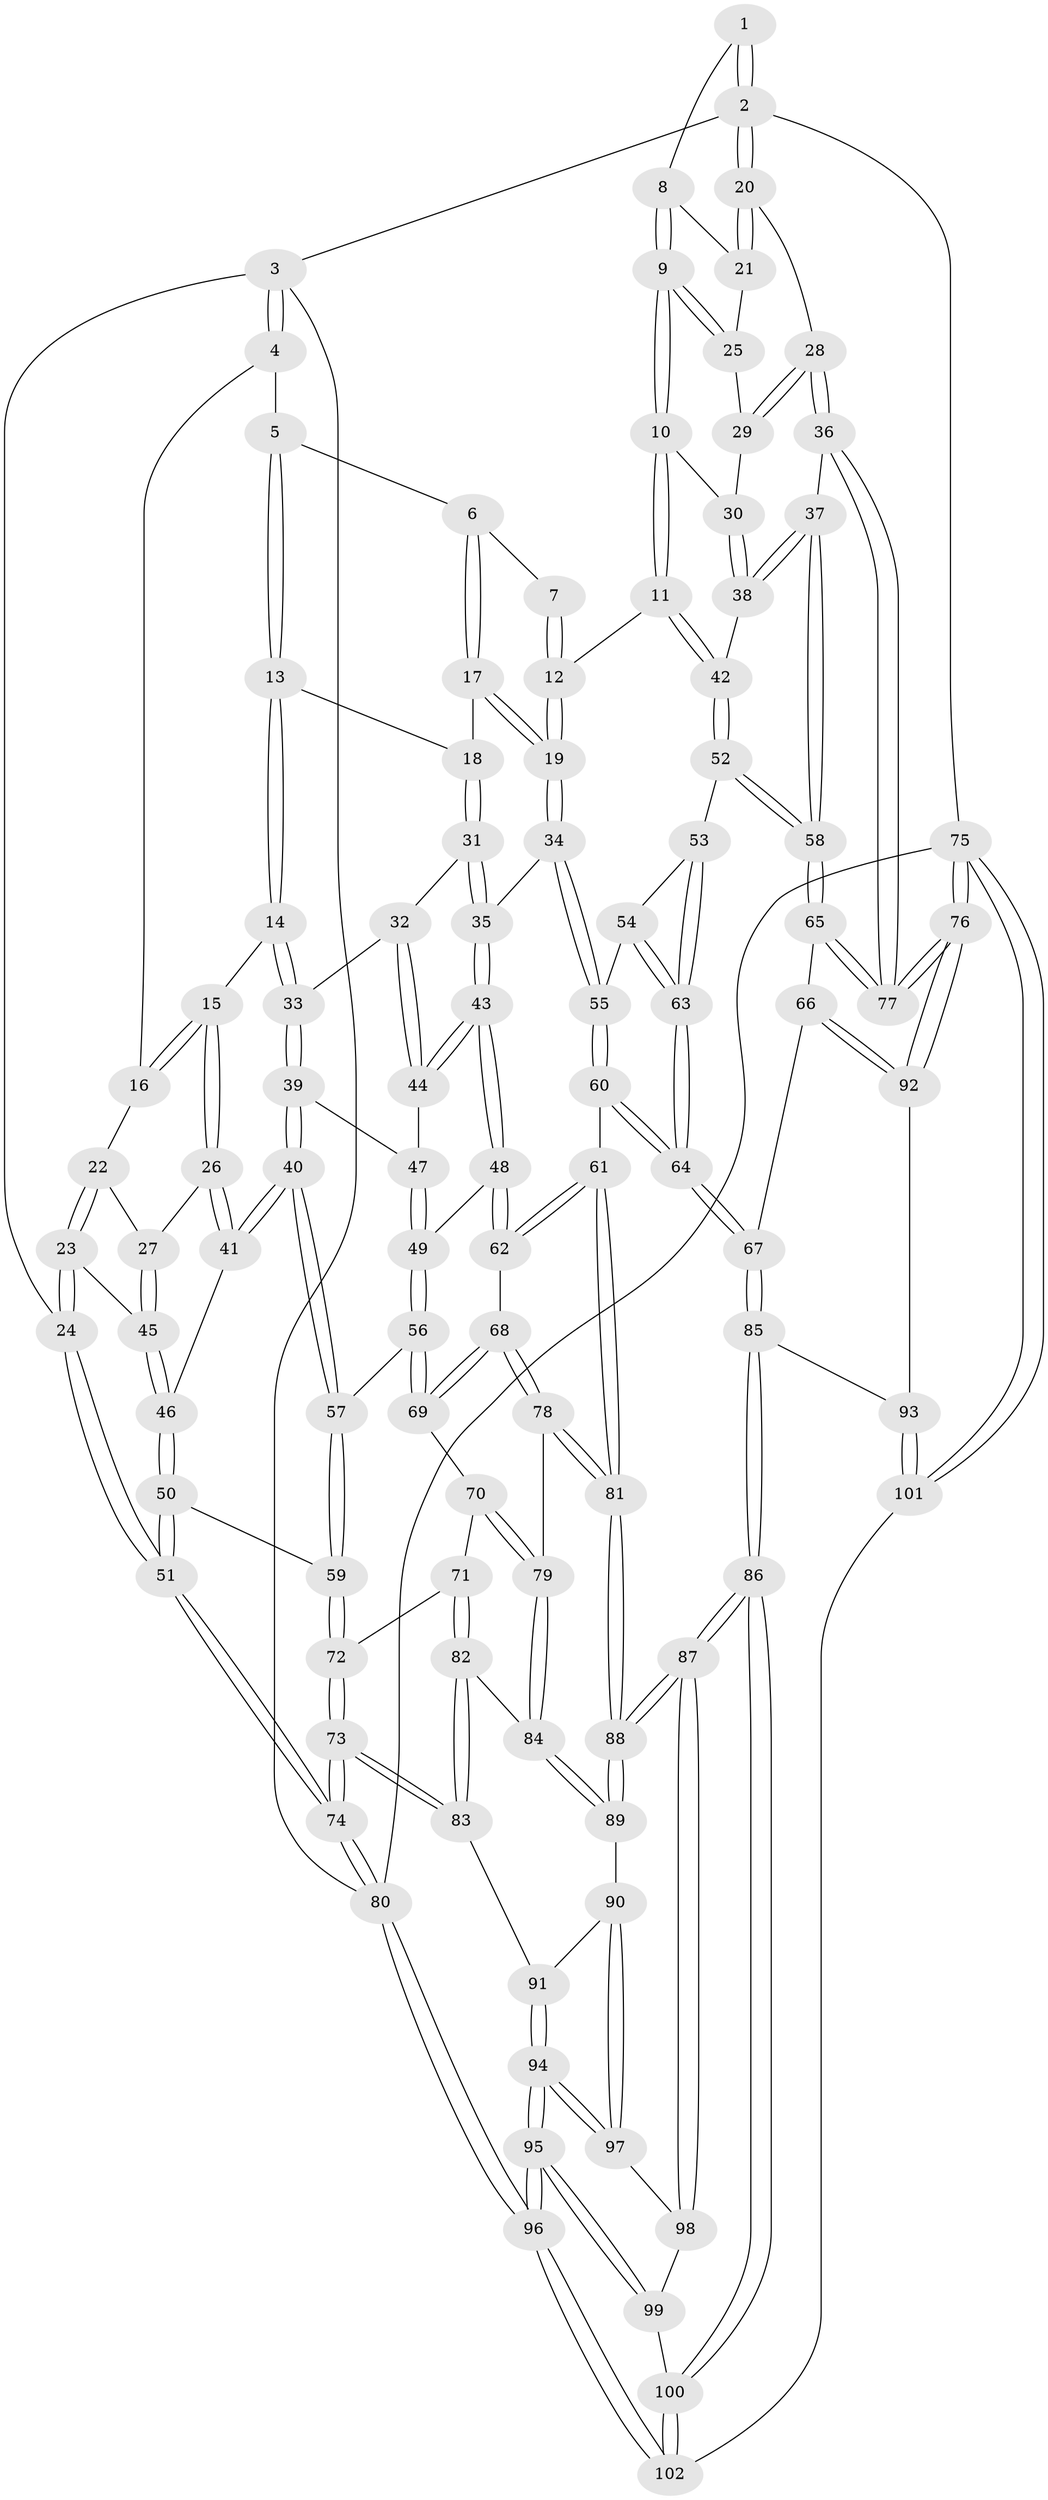 // Generated by graph-tools (version 1.1) at 2025/11/02/21/25 10:11:13]
// undirected, 102 vertices, 252 edges
graph export_dot {
graph [start="1"]
  node [color=gray90,style=filled];
  1 [pos="+0.8710055449961888+0"];
  2 [pos="+1+0"];
  3 [pos="+0+0"];
  4 [pos="+0.063507945224834+0"];
  5 [pos="+0.2444953849637104+0"];
  6 [pos="+0.4626843318592062+0"];
  7 [pos="+0.7718539986257489+0"];
  8 [pos="+0.8530024047274185+0.041629577270727115"];
  9 [pos="+0.8098161944256757+0.11446287275163956"];
  10 [pos="+0.7708233200339768+0.14242152392066995"];
  11 [pos="+0.748175278337283+0.15352793887198626"];
  12 [pos="+0.7016249666418315+0.1539699007966581"];
  13 [pos="+0.29605802813548937+0.1013550755879189"];
  14 [pos="+0.24350957248034794+0.11424075537207594"];
  15 [pos="+0.21098365973092484+0.10999033896607827"];
  16 [pos="+0.12577629023106005+0"];
  17 [pos="+0.4617292412637002+0"];
  18 [pos="+0.37319822879585013+0.08380427493456699"];
  19 [pos="+0.6389681294378362+0.19315171654199845"];
  20 [pos="+1+0"];
  21 [pos="+0.9421023450851613+0.07268036274125822"];
  22 [pos="+0.04339053126880062+0.09286339452313432"];
  23 [pos="+0+0.16096605613002077"];
  24 [pos="+0+0.157032264493351"];
  25 [pos="+0.926938903850177+0.11094084879982306"];
  26 [pos="+0.17383157084286405+0.15559614827456397"];
  27 [pos="+0.13950467894083857+0.17193541884380353"];
  28 [pos="+1+0.2800794421276793"];
  29 [pos="+0.9361605760238422+0.1374904898807491"];
  30 [pos="+0.9111313808466551+0.17059518045035116"];
  31 [pos="+0.38877357307526583+0.17325584383653841"];
  32 [pos="+0.33849599647759465+0.2280091111648072"];
  33 [pos="+0.3000067332902268+0.23177788091101764"];
  34 [pos="+0.6268147465595499+0.23467016279010702"];
  35 [pos="+0.4879085597475668+0.2980859308154651"];
  36 [pos="+1+0.2833949796556156"];
  37 [pos="+1+0.3068162242765859"];
  38 [pos="+0.9085495683016762+0.2815103743872821"];
  39 [pos="+0.2735676134876094+0.2979256359321727"];
  40 [pos="+0.24858236749087043+0.3328922497966652"];
  41 [pos="+0.23637348392804428+0.3177255594651506"];
  42 [pos="+0.9081564147583568+0.28153656522496945"];
  43 [pos="+0.481870349785845+0.3046151765143698"];
  44 [pos="+0.3602618979676914+0.2570993912084274"];
  45 [pos="+0.0888761057315103+0.2159784959422556"];
  46 [pos="+0.08934640016634517+0.26541568179110686"];
  47 [pos="+0.33815095761521885+0.2801579923945238"];
  48 [pos="+0.44701934687070866+0.3616692397869597"];
  49 [pos="+0.44368740435527904+0.3622740846545623"];
  50 [pos="+0.04949961557177427+0.3736625576453566"];
  51 [pos="+0+0.4003421597560563"];
  52 [pos="+0.8005070259825555+0.37003763961608266"];
  53 [pos="+0.7932235502158318+0.36757410937097695"];
  54 [pos="+0.653848457643052+0.2837521399766723"];
  55 [pos="+0.6514918198822989+0.281256157291652"];
  56 [pos="+0.2966761960711436+0.4001541728314428"];
  57 [pos="+0.25191318240610544+0.3674877157422709"];
  58 [pos="+0.8627463247523022+0.5041100473891658"];
  59 [pos="+0.11956061047463157+0.41993216076407924"];
  60 [pos="+0.5576384294979407+0.5308641612121139"];
  61 [pos="+0.5238497271823844+0.5340305800123144"];
  62 [pos="+0.48710495750720134+0.47391171641138624"];
  63 [pos="+0.6881548431034349+0.4887389690873672"];
  64 [pos="+0.6801125797249484+0.5620496703122685"];
  65 [pos="+0.8640080994325674+0.5479574916036063"];
  66 [pos="+0.8406474118130107+0.5805564625642351"];
  67 [pos="+0.7237807106505852+0.5978132744870713"];
  68 [pos="+0.324160569774085+0.49846518840096654"];
  69 [pos="+0.29972171409702875+0.46063565320791694"];
  70 [pos="+0.23776193253574798+0.5139804296740834"];
  71 [pos="+0.18323366482011166+0.5304222848703436"];
  72 [pos="+0.12317988455498774+0.4866921852116334"];
  73 [pos="+0+0.648692534099411"];
  74 [pos="+0+0.7402529640551938"];
  75 [pos="+1+1"];
  76 [pos="+1+1"];
  77 [pos="+1+0.5056368311102557"];
  78 [pos="+0.34427718026512716+0.5665430702021393"];
  79 [pos="+0.2800218682115678+0.6167040181205526"];
  80 [pos="+0+1"];
  81 [pos="+0.4662761181100726+0.6093222578639689"];
  82 [pos="+0.1958804971622472+0.6093798595783946"];
  83 [pos="+0.11659566381893106+0.6624422822577677"];
  84 [pos="+0.2711464233299216+0.6282891197525364"];
  85 [pos="+0.6622640771761422+0.7553569836807346"];
  86 [pos="+0.5039202768561888+0.8147686418327252"];
  87 [pos="+0.48045858739290326+0.7892164574031558"];
  88 [pos="+0.46224936509265757+0.7246137193945087"];
  89 [pos="+0.2794000193519237+0.6672997270440025"];
  90 [pos="+0.2532388995563607+0.7242113409157614"];
  91 [pos="+0.13339767367750618+0.6803213501813805"];
  92 [pos="+0.9173143185321134+0.7251039816126482"];
  93 [pos="+0.7635766846819064+0.8354721734480971"];
  94 [pos="+0.1859171273965814+0.8459558631812665"];
  95 [pos="+0.10357290017339658+0.9745782542193878"];
  96 [pos="+0+1"];
  97 [pos="+0.2570814133775337+0.7863259780229679"];
  98 [pos="+0.34027315432596755+0.8013465843762153"];
  99 [pos="+0.30805587205589735+0.8942809843406174"];
  100 [pos="+0.5010597591537119+0.9657881444369617"];
  101 [pos="+0.8502719415492421+1"];
  102 [pos="+0.5127384438577863+1"];
  1 -- 2;
  1 -- 2;
  1 -- 8;
  2 -- 3;
  2 -- 20;
  2 -- 20;
  2 -- 75;
  3 -- 4;
  3 -- 4;
  3 -- 24;
  3 -- 80;
  4 -- 5;
  4 -- 16;
  5 -- 6;
  5 -- 13;
  5 -- 13;
  6 -- 7;
  6 -- 17;
  6 -- 17;
  7 -- 12;
  7 -- 12;
  8 -- 9;
  8 -- 9;
  8 -- 21;
  9 -- 10;
  9 -- 10;
  9 -- 25;
  9 -- 25;
  10 -- 11;
  10 -- 11;
  10 -- 30;
  11 -- 12;
  11 -- 42;
  11 -- 42;
  12 -- 19;
  12 -- 19;
  13 -- 14;
  13 -- 14;
  13 -- 18;
  14 -- 15;
  14 -- 33;
  14 -- 33;
  15 -- 16;
  15 -- 16;
  15 -- 26;
  15 -- 26;
  16 -- 22;
  17 -- 18;
  17 -- 19;
  17 -- 19;
  18 -- 31;
  18 -- 31;
  19 -- 34;
  19 -- 34;
  20 -- 21;
  20 -- 21;
  20 -- 28;
  21 -- 25;
  22 -- 23;
  22 -- 23;
  22 -- 27;
  23 -- 24;
  23 -- 24;
  23 -- 45;
  24 -- 51;
  24 -- 51;
  25 -- 29;
  26 -- 27;
  26 -- 41;
  26 -- 41;
  27 -- 45;
  27 -- 45;
  28 -- 29;
  28 -- 29;
  28 -- 36;
  28 -- 36;
  29 -- 30;
  30 -- 38;
  30 -- 38;
  31 -- 32;
  31 -- 35;
  31 -- 35;
  32 -- 33;
  32 -- 44;
  32 -- 44;
  33 -- 39;
  33 -- 39;
  34 -- 35;
  34 -- 55;
  34 -- 55;
  35 -- 43;
  35 -- 43;
  36 -- 37;
  36 -- 77;
  36 -- 77;
  37 -- 38;
  37 -- 38;
  37 -- 58;
  37 -- 58;
  38 -- 42;
  39 -- 40;
  39 -- 40;
  39 -- 47;
  40 -- 41;
  40 -- 41;
  40 -- 57;
  40 -- 57;
  41 -- 46;
  42 -- 52;
  42 -- 52;
  43 -- 44;
  43 -- 44;
  43 -- 48;
  43 -- 48;
  44 -- 47;
  45 -- 46;
  45 -- 46;
  46 -- 50;
  46 -- 50;
  47 -- 49;
  47 -- 49;
  48 -- 49;
  48 -- 62;
  48 -- 62;
  49 -- 56;
  49 -- 56;
  50 -- 51;
  50 -- 51;
  50 -- 59;
  51 -- 74;
  51 -- 74;
  52 -- 53;
  52 -- 58;
  52 -- 58;
  53 -- 54;
  53 -- 63;
  53 -- 63;
  54 -- 55;
  54 -- 63;
  54 -- 63;
  55 -- 60;
  55 -- 60;
  56 -- 57;
  56 -- 69;
  56 -- 69;
  57 -- 59;
  57 -- 59;
  58 -- 65;
  58 -- 65;
  59 -- 72;
  59 -- 72;
  60 -- 61;
  60 -- 64;
  60 -- 64;
  61 -- 62;
  61 -- 62;
  61 -- 81;
  61 -- 81;
  62 -- 68;
  63 -- 64;
  63 -- 64;
  64 -- 67;
  64 -- 67;
  65 -- 66;
  65 -- 77;
  65 -- 77;
  66 -- 67;
  66 -- 92;
  66 -- 92;
  67 -- 85;
  67 -- 85;
  68 -- 69;
  68 -- 69;
  68 -- 78;
  68 -- 78;
  69 -- 70;
  70 -- 71;
  70 -- 79;
  70 -- 79;
  71 -- 72;
  71 -- 82;
  71 -- 82;
  72 -- 73;
  72 -- 73;
  73 -- 74;
  73 -- 74;
  73 -- 83;
  73 -- 83;
  74 -- 80;
  74 -- 80;
  75 -- 76;
  75 -- 76;
  75 -- 101;
  75 -- 101;
  75 -- 80;
  76 -- 77;
  76 -- 77;
  76 -- 92;
  76 -- 92;
  78 -- 79;
  78 -- 81;
  78 -- 81;
  79 -- 84;
  79 -- 84;
  80 -- 96;
  80 -- 96;
  81 -- 88;
  81 -- 88;
  82 -- 83;
  82 -- 83;
  82 -- 84;
  83 -- 91;
  84 -- 89;
  84 -- 89;
  85 -- 86;
  85 -- 86;
  85 -- 93;
  86 -- 87;
  86 -- 87;
  86 -- 100;
  86 -- 100;
  87 -- 88;
  87 -- 88;
  87 -- 98;
  87 -- 98;
  88 -- 89;
  88 -- 89;
  89 -- 90;
  90 -- 91;
  90 -- 97;
  90 -- 97;
  91 -- 94;
  91 -- 94;
  92 -- 93;
  93 -- 101;
  93 -- 101;
  94 -- 95;
  94 -- 95;
  94 -- 97;
  94 -- 97;
  95 -- 96;
  95 -- 96;
  95 -- 99;
  95 -- 99;
  96 -- 102;
  96 -- 102;
  97 -- 98;
  98 -- 99;
  99 -- 100;
  100 -- 102;
  100 -- 102;
  101 -- 102;
}
